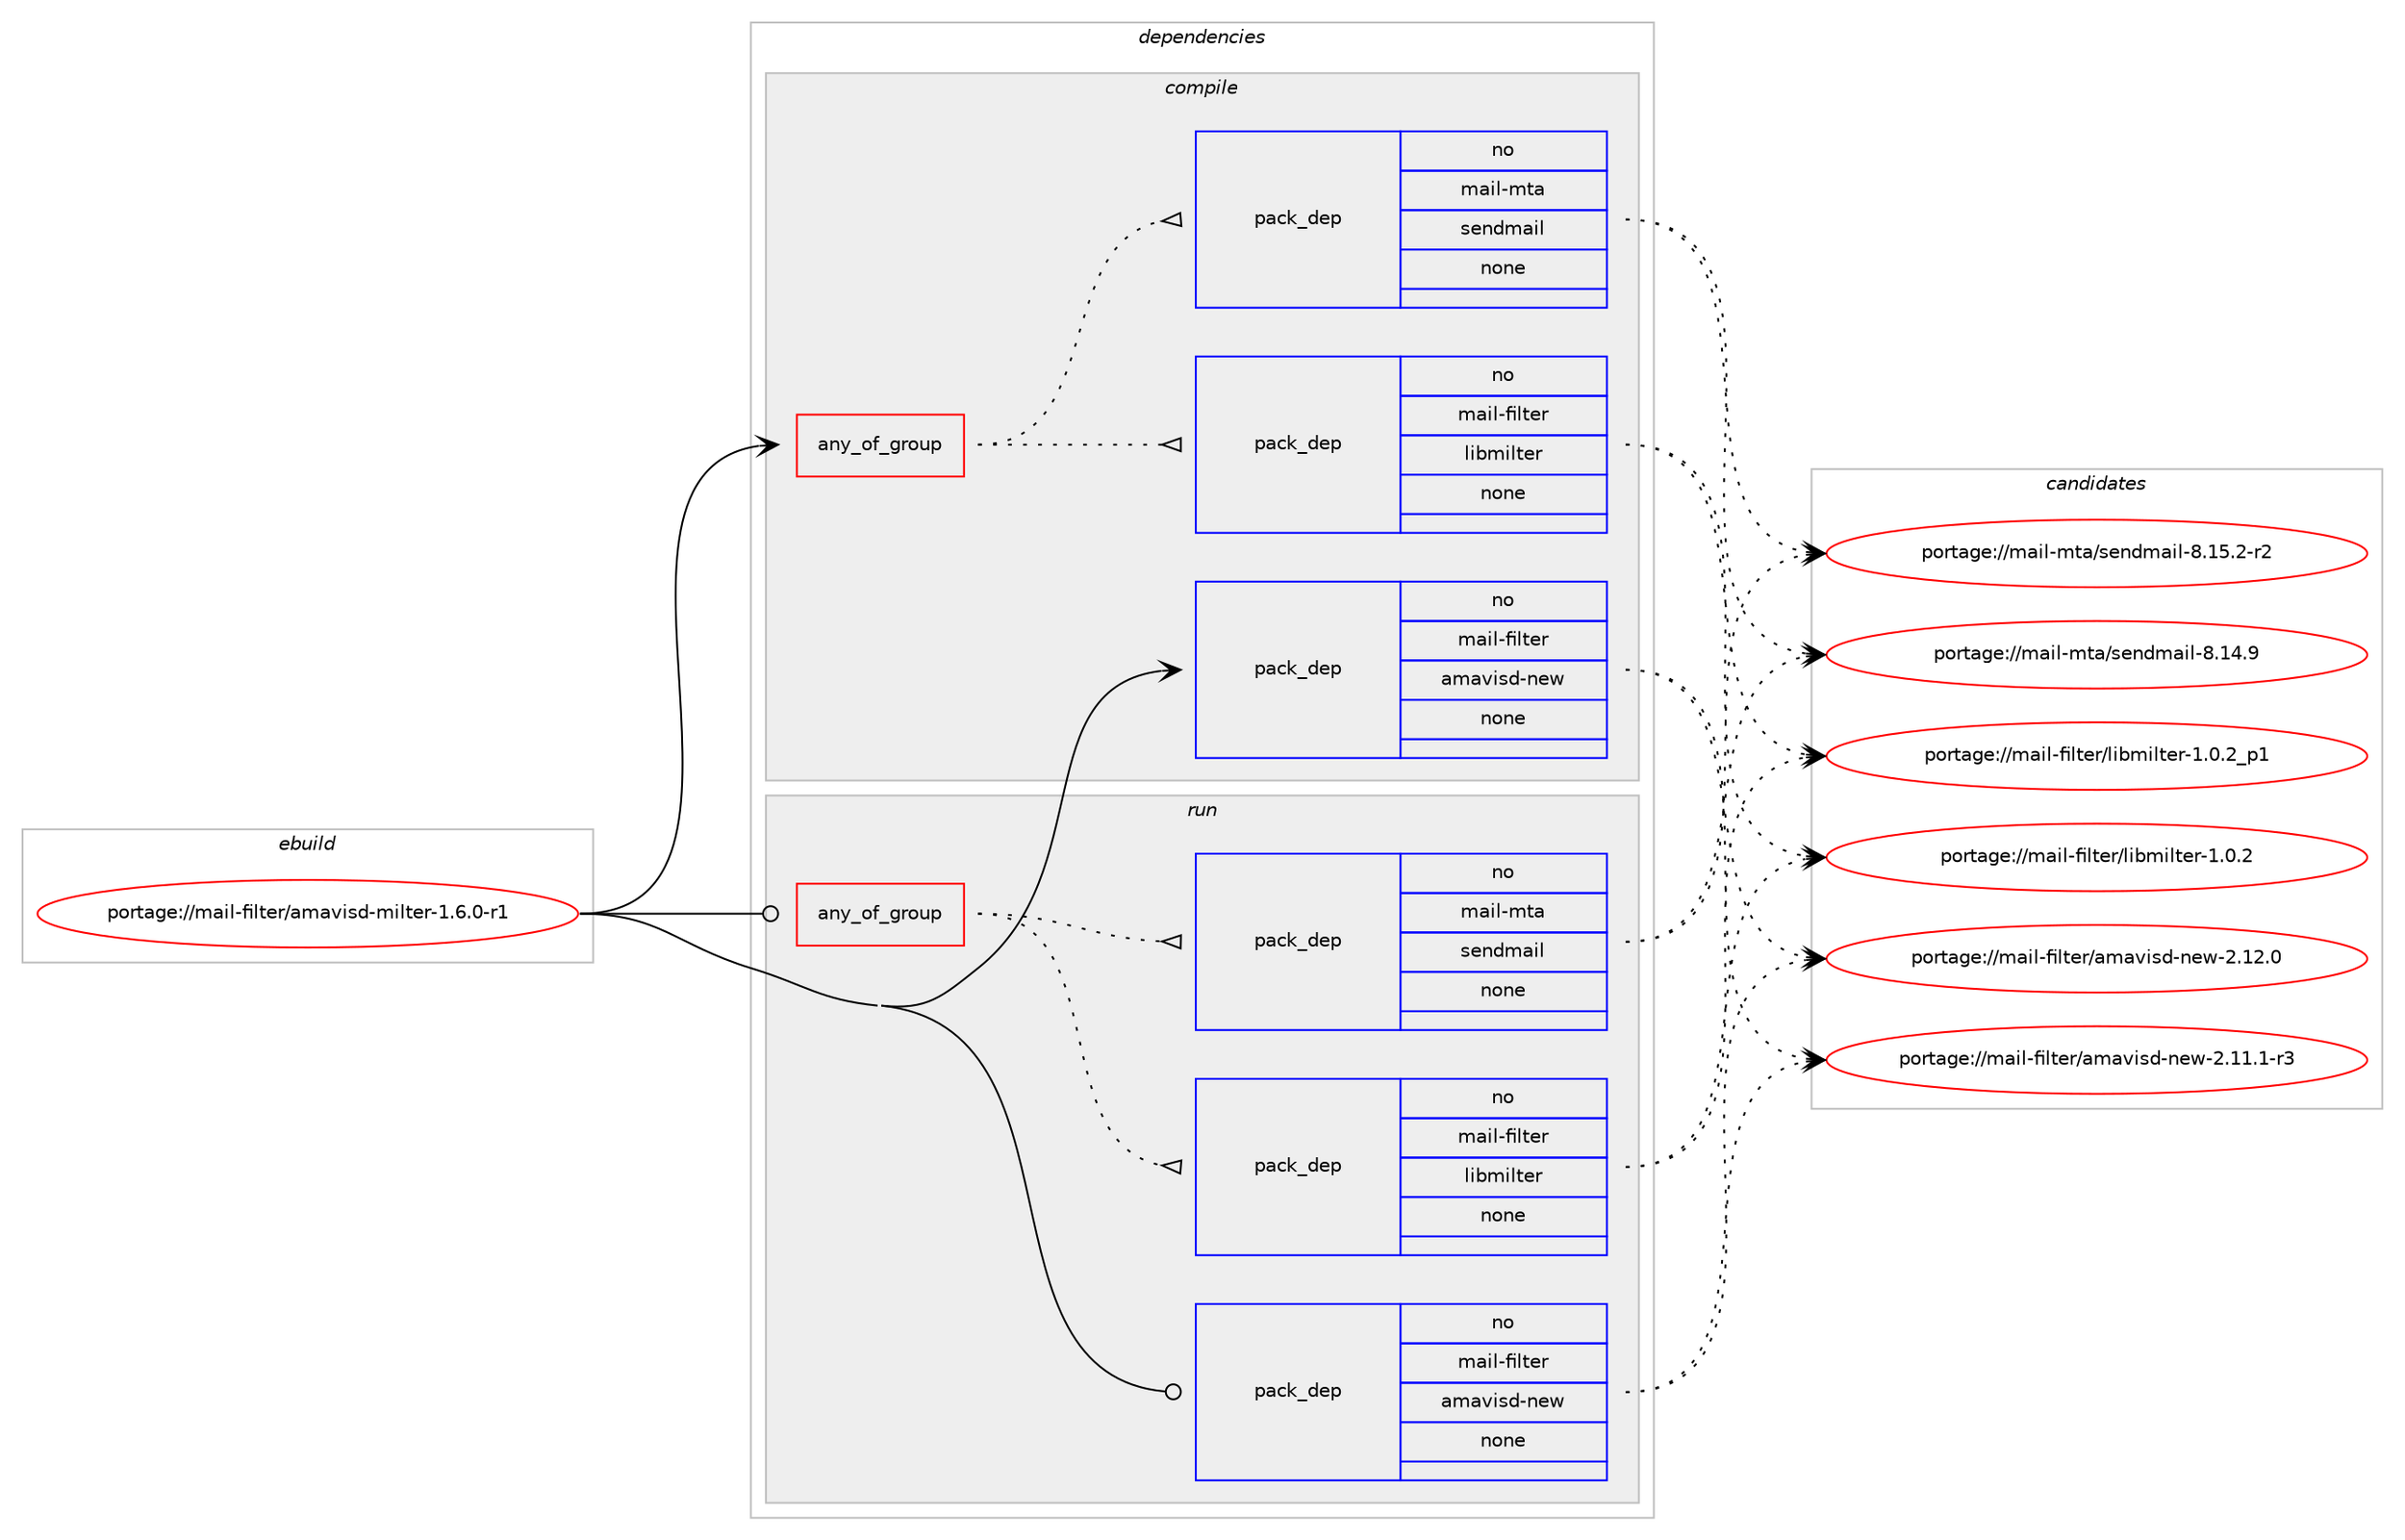 digraph prolog {

# *************
# Graph options
# *************

newrank=true;
concentrate=true;
compound=true;
graph [rankdir=LR,fontname=Helvetica,fontsize=10,ranksep=1.5];#, ranksep=2.5, nodesep=0.2];
edge  [arrowhead=vee];
node  [fontname=Helvetica,fontsize=10];

# **********
# The ebuild
# **********

subgraph cluster_leftcol {
color=gray;
label=<<i>ebuild</i>>;
id [label="portage://mail-filter/amavisd-milter-1.6.0-r1", color=red, width=4, href="../mail-filter/amavisd-milter-1.6.0-r1.svg"];
}

# ****************
# The dependencies
# ****************

subgraph cluster_midcol {
color=gray;
label=<<i>dependencies</i>>;
subgraph cluster_compile {
fillcolor="#eeeeee";
style=filled;
label=<<i>compile</i>>;
subgraph any3415 {
dependency234133 [label=<<TABLE BORDER="0" CELLBORDER="1" CELLSPACING="0" CELLPADDING="4"><TR><TD CELLPADDING="10">any_of_group</TD></TR></TABLE>>, shape=none, color=red];subgraph pack177029 {
dependency234134 [label=<<TABLE BORDER="0" CELLBORDER="1" CELLSPACING="0" CELLPADDING="4" WIDTH="220"><TR><TD ROWSPAN="6" CELLPADDING="30">pack_dep</TD></TR><TR><TD WIDTH="110">no</TD></TR><TR><TD>mail-filter</TD></TR><TR><TD>libmilter</TD></TR><TR><TD>none</TD></TR><TR><TD></TD></TR></TABLE>>, shape=none, color=blue];
}
dependency234133:e -> dependency234134:w [weight=20,style="dotted",arrowhead="oinv"];
subgraph pack177030 {
dependency234135 [label=<<TABLE BORDER="0" CELLBORDER="1" CELLSPACING="0" CELLPADDING="4" WIDTH="220"><TR><TD ROWSPAN="6" CELLPADDING="30">pack_dep</TD></TR><TR><TD WIDTH="110">no</TD></TR><TR><TD>mail-mta</TD></TR><TR><TD>sendmail</TD></TR><TR><TD>none</TD></TR><TR><TD></TD></TR></TABLE>>, shape=none, color=blue];
}
dependency234133:e -> dependency234135:w [weight=20,style="dotted",arrowhead="oinv"];
}
id:e -> dependency234133:w [weight=20,style="solid",arrowhead="vee"];
subgraph pack177031 {
dependency234136 [label=<<TABLE BORDER="0" CELLBORDER="1" CELLSPACING="0" CELLPADDING="4" WIDTH="220"><TR><TD ROWSPAN="6" CELLPADDING="30">pack_dep</TD></TR><TR><TD WIDTH="110">no</TD></TR><TR><TD>mail-filter</TD></TR><TR><TD>amavisd-new</TD></TR><TR><TD>none</TD></TR><TR><TD></TD></TR></TABLE>>, shape=none, color=blue];
}
id:e -> dependency234136:w [weight=20,style="solid",arrowhead="vee"];
}
subgraph cluster_compileandrun {
fillcolor="#eeeeee";
style=filled;
label=<<i>compile and run</i>>;
}
subgraph cluster_run {
fillcolor="#eeeeee";
style=filled;
label=<<i>run</i>>;
subgraph any3416 {
dependency234137 [label=<<TABLE BORDER="0" CELLBORDER="1" CELLSPACING="0" CELLPADDING="4"><TR><TD CELLPADDING="10">any_of_group</TD></TR></TABLE>>, shape=none, color=red];subgraph pack177032 {
dependency234138 [label=<<TABLE BORDER="0" CELLBORDER="1" CELLSPACING="0" CELLPADDING="4" WIDTH="220"><TR><TD ROWSPAN="6" CELLPADDING="30">pack_dep</TD></TR><TR><TD WIDTH="110">no</TD></TR><TR><TD>mail-filter</TD></TR><TR><TD>libmilter</TD></TR><TR><TD>none</TD></TR><TR><TD></TD></TR></TABLE>>, shape=none, color=blue];
}
dependency234137:e -> dependency234138:w [weight=20,style="dotted",arrowhead="oinv"];
subgraph pack177033 {
dependency234139 [label=<<TABLE BORDER="0" CELLBORDER="1" CELLSPACING="0" CELLPADDING="4" WIDTH="220"><TR><TD ROWSPAN="6" CELLPADDING="30">pack_dep</TD></TR><TR><TD WIDTH="110">no</TD></TR><TR><TD>mail-mta</TD></TR><TR><TD>sendmail</TD></TR><TR><TD>none</TD></TR><TR><TD></TD></TR></TABLE>>, shape=none, color=blue];
}
dependency234137:e -> dependency234139:w [weight=20,style="dotted",arrowhead="oinv"];
}
id:e -> dependency234137:w [weight=20,style="solid",arrowhead="odot"];
subgraph pack177034 {
dependency234140 [label=<<TABLE BORDER="0" CELLBORDER="1" CELLSPACING="0" CELLPADDING="4" WIDTH="220"><TR><TD ROWSPAN="6" CELLPADDING="30">pack_dep</TD></TR><TR><TD WIDTH="110">no</TD></TR><TR><TD>mail-filter</TD></TR><TR><TD>amavisd-new</TD></TR><TR><TD>none</TD></TR><TR><TD></TD></TR></TABLE>>, shape=none, color=blue];
}
id:e -> dependency234140:w [weight=20,style="solid",arrowhead="odot"];
}
}

# **************
# The candidates
# **************

subgraph cluster_choices {
rank=same;
color=gray;
label=<<i>candidates</i>>;

subgraph choice177029 {
color=black;
nodesep=1;
choice109971051084510210510811610111447108105981091051081161011144549464846509511249 [label="portage://mail-filter/libmilter-1.0.2_p1", color=red, width=4,href="../mail-filter/libmilter-1.0.2_p1.svg"];
choice10997105108451021051081161011144710810598109105108116101114454946484650 [label="portage://mail-filter/libmilter-1.0.2", color=red, width=4,href="../mail-filter/libmilter-1.0.2.svg"];
dependency234134:e -> choice109971051084510210510811610111447108105981091051081161011144549464846509511249:w [style=dotted,weight="100"];
dependency234134:e -> choice10997105108451021051081161011144710810598109105108116101114454946484650:w [style=dotted,weight="100"];
}
subgraph choice177030 {
color=black;
nodesep=1;
choice1099710510845109116974711510111010010997105108455646495346504511450 [label="portage://mail-mta/sendmail-8.15.2-r2", color=red, width=4,href="../mail-mta/sendmail-8.15.2-r2.svg"];
choice109971051084510911697471151011101001099710510845564649524657 [label="portage://mail-mta/sendmail-8.14.9", color=red, width=4,href="../mail-mta/sendmail-8.14.9.svg"];
dependency234135:e -> choice1099710510845109116974711510111010010997105108455646495346504511450:w [style=dotted,weight="100"];
dependency234135:e -> choice109971051084510911697471151011101001099710510845564649524657:w [style=dotted,weight="100"];
}
subgraph choice177031 {
color=black;
nodesep=1;
choice10997105108451021051081161011144797109971181051151004511010111945504649504648 [label="portage://mail-filter/amavisd-new-2.12.0", color=red, width=4,href="../mail-filter/amavisd-new-2.12.0.svg"];
choice109971051084510210510811610111447971099711810511510045110101119455046494946494511451 [label="portage://mail-filter/amavisd-new-2.11.1-r3", color=red, width=4,href="../mail-filter/amavisd-new-2.11.1-r3.svg"];
dependency234136:e -> choice10997105108451021051081161011144797109971181051151004511010111945504649504648:w [style=dotted,weight="100"];
dependency234136:e -> choice109971051084510210510811610111447971099711810511510045110101119455046494946494511451:w [style=dotted,weight="100"];
}
subgraph choice177032 {
color=black;
nodesep=1;
choice109971051084510210510811610111447108105981091051081161011144549464846509511249 [label="portage://mail-filter/libmilter-1.0.2_p1", color=red, width=4,href="../mail-filter/libmilter-1.0.2_p1.svg"];
choice10997105108451021051081161011144710810598109105108116101114454946484650 [label="portage://mail-filter/libmilter-1.0.2", color=red, width=4,href="../mail-filter/libmilter-1.0.2.svg"];
dependency234138:e -> choice109971051084510210510811610111447108105981091051081161011144549464846509511249:w [style=dotted,weight="100"];
dependency234138:e -> choice10997105108451021051081161011144710810598109105108116101114454946484650:w [style=dotted,weight="100"];
}
subgraph choice177033 {
color=black;
nodesep=1;
choice1099710510845109116974711510111010010997105108455646495346504511450 [label="portage://mail-mta/sendmail-8.15.2-r2", color=red, width=4,href="../mail-mta/sendmail-8.15.2-r2.svg"];
choice109971051084510911697471151011101001099710510845564649524657 [label="portage://mail-mta/sendmail-8.14.9", color=red, width=4,href="../mail-mta/sendmail-8.14.9.svg"];
dependency234139:e -> choice1099710510845109116974711510111010010997105108455646495346504511450:w [style=dotted,weight="100"];
dependency234139:e -> choice109971051084510911697471151011101001099710510845564649524657:w [style=dotted,weight="100"];
}
subgraph choice177034 {
color=black;
nodesep=1;
choice10997105108451021051081161011144797109971181051151004511010111945504649504648 [label="portage://mail-filter/amavisd-new-2.12.0", color=red, width=4,href="../mail-filter/amavisd-new-2.12.0.svg"];
choice109971051084510210510811610111447971099711810511510045110101119455046494946494511451 [label="portage://mail-filter/amavisd-new-2.11.1-r3", color=red, width=4,href="../mail-filter/amavisd-new-2.11.1-r3.svg"];
dependency234140:e -> choice10997105108451021051081161011144797109971181051151004511010111945504649504648:w [style=dotted,weight="100"];
dependency234140:e -> choice109971051084510210510811610111447971099711810511510045110101119455046494946494511451:w [style=dotted,weight="100"];
}
}

}
